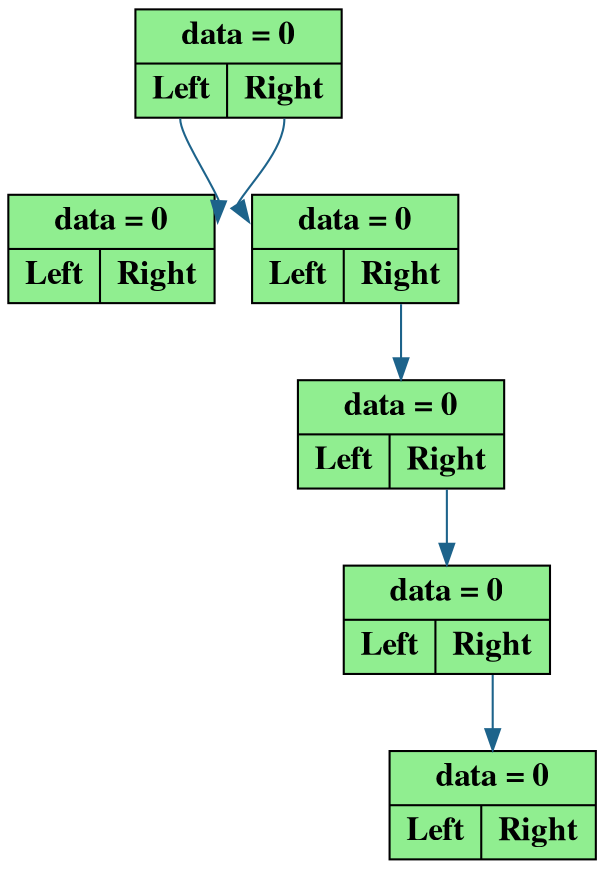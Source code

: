digraph G{
rankdir = TB;
graph [bgcolor = white];
	node0064FEF4 [shape=record, style = filled, fillcolor = lightgreen, fontsize = 16, fontname = "times bold", label = "{<f0> data = 0  |{<f1> Left | <f2> Right}} "];
	node00690D90 [shape=record, style = filled, fillcolor = lightgreen, fontsize = 16, fontname = "times bold", label = "{<f0> data = 0  |{<f1> Left | <f2> Right}} "];
	node00690DA8 [shape=record, style = filled, fillcolor = lightgreen, fontsize = 16, fontname = "times bold", label = "{<f0> data = 0  |{<f1> Left | <f2> Right}} "];
	node00690DD8 [shape=record, style = filled, fillcolor = lightgreen, fontsize = 16, fontname = "times bold", label = "{<f0> data = 0  |{<f1> Left | <f2> Right}} "];
	node00690DF0 [shape=record, style = filled, fillcolor = lightgreen, fontsize = 16, fontname = "times bold", label = "{<f0> data = 0  |{<f1> Left | <f2> Right}} "];
	node00690E08 [shape=record, style = filled, fillcolor = lightgreen, fontsize = 16, fontname = "times bold", label = "{<f0> data = 0  |{<f1> Left | <f2> Right}} "];
	node0064FEF4:<f1> -> node00690D90:<f0> [weight = 52; color = "#1D638B";];
	node0064FEF4:<f2> -> node00690DA8:<f0> [weight = 52; color = "#1D638B";];
	node00690DA8:<f2> -> node00690DD8:<f0> [weight = 52; color = "#1D638B";];
	node00690DD8:<f2> -> node00690DF0:<f0> [weight = 52; color = "#1D638B";];
	node00690DF0:<f2> -> node00690E08:<f0> [weight = 52; color = "#1D638B";];

}
